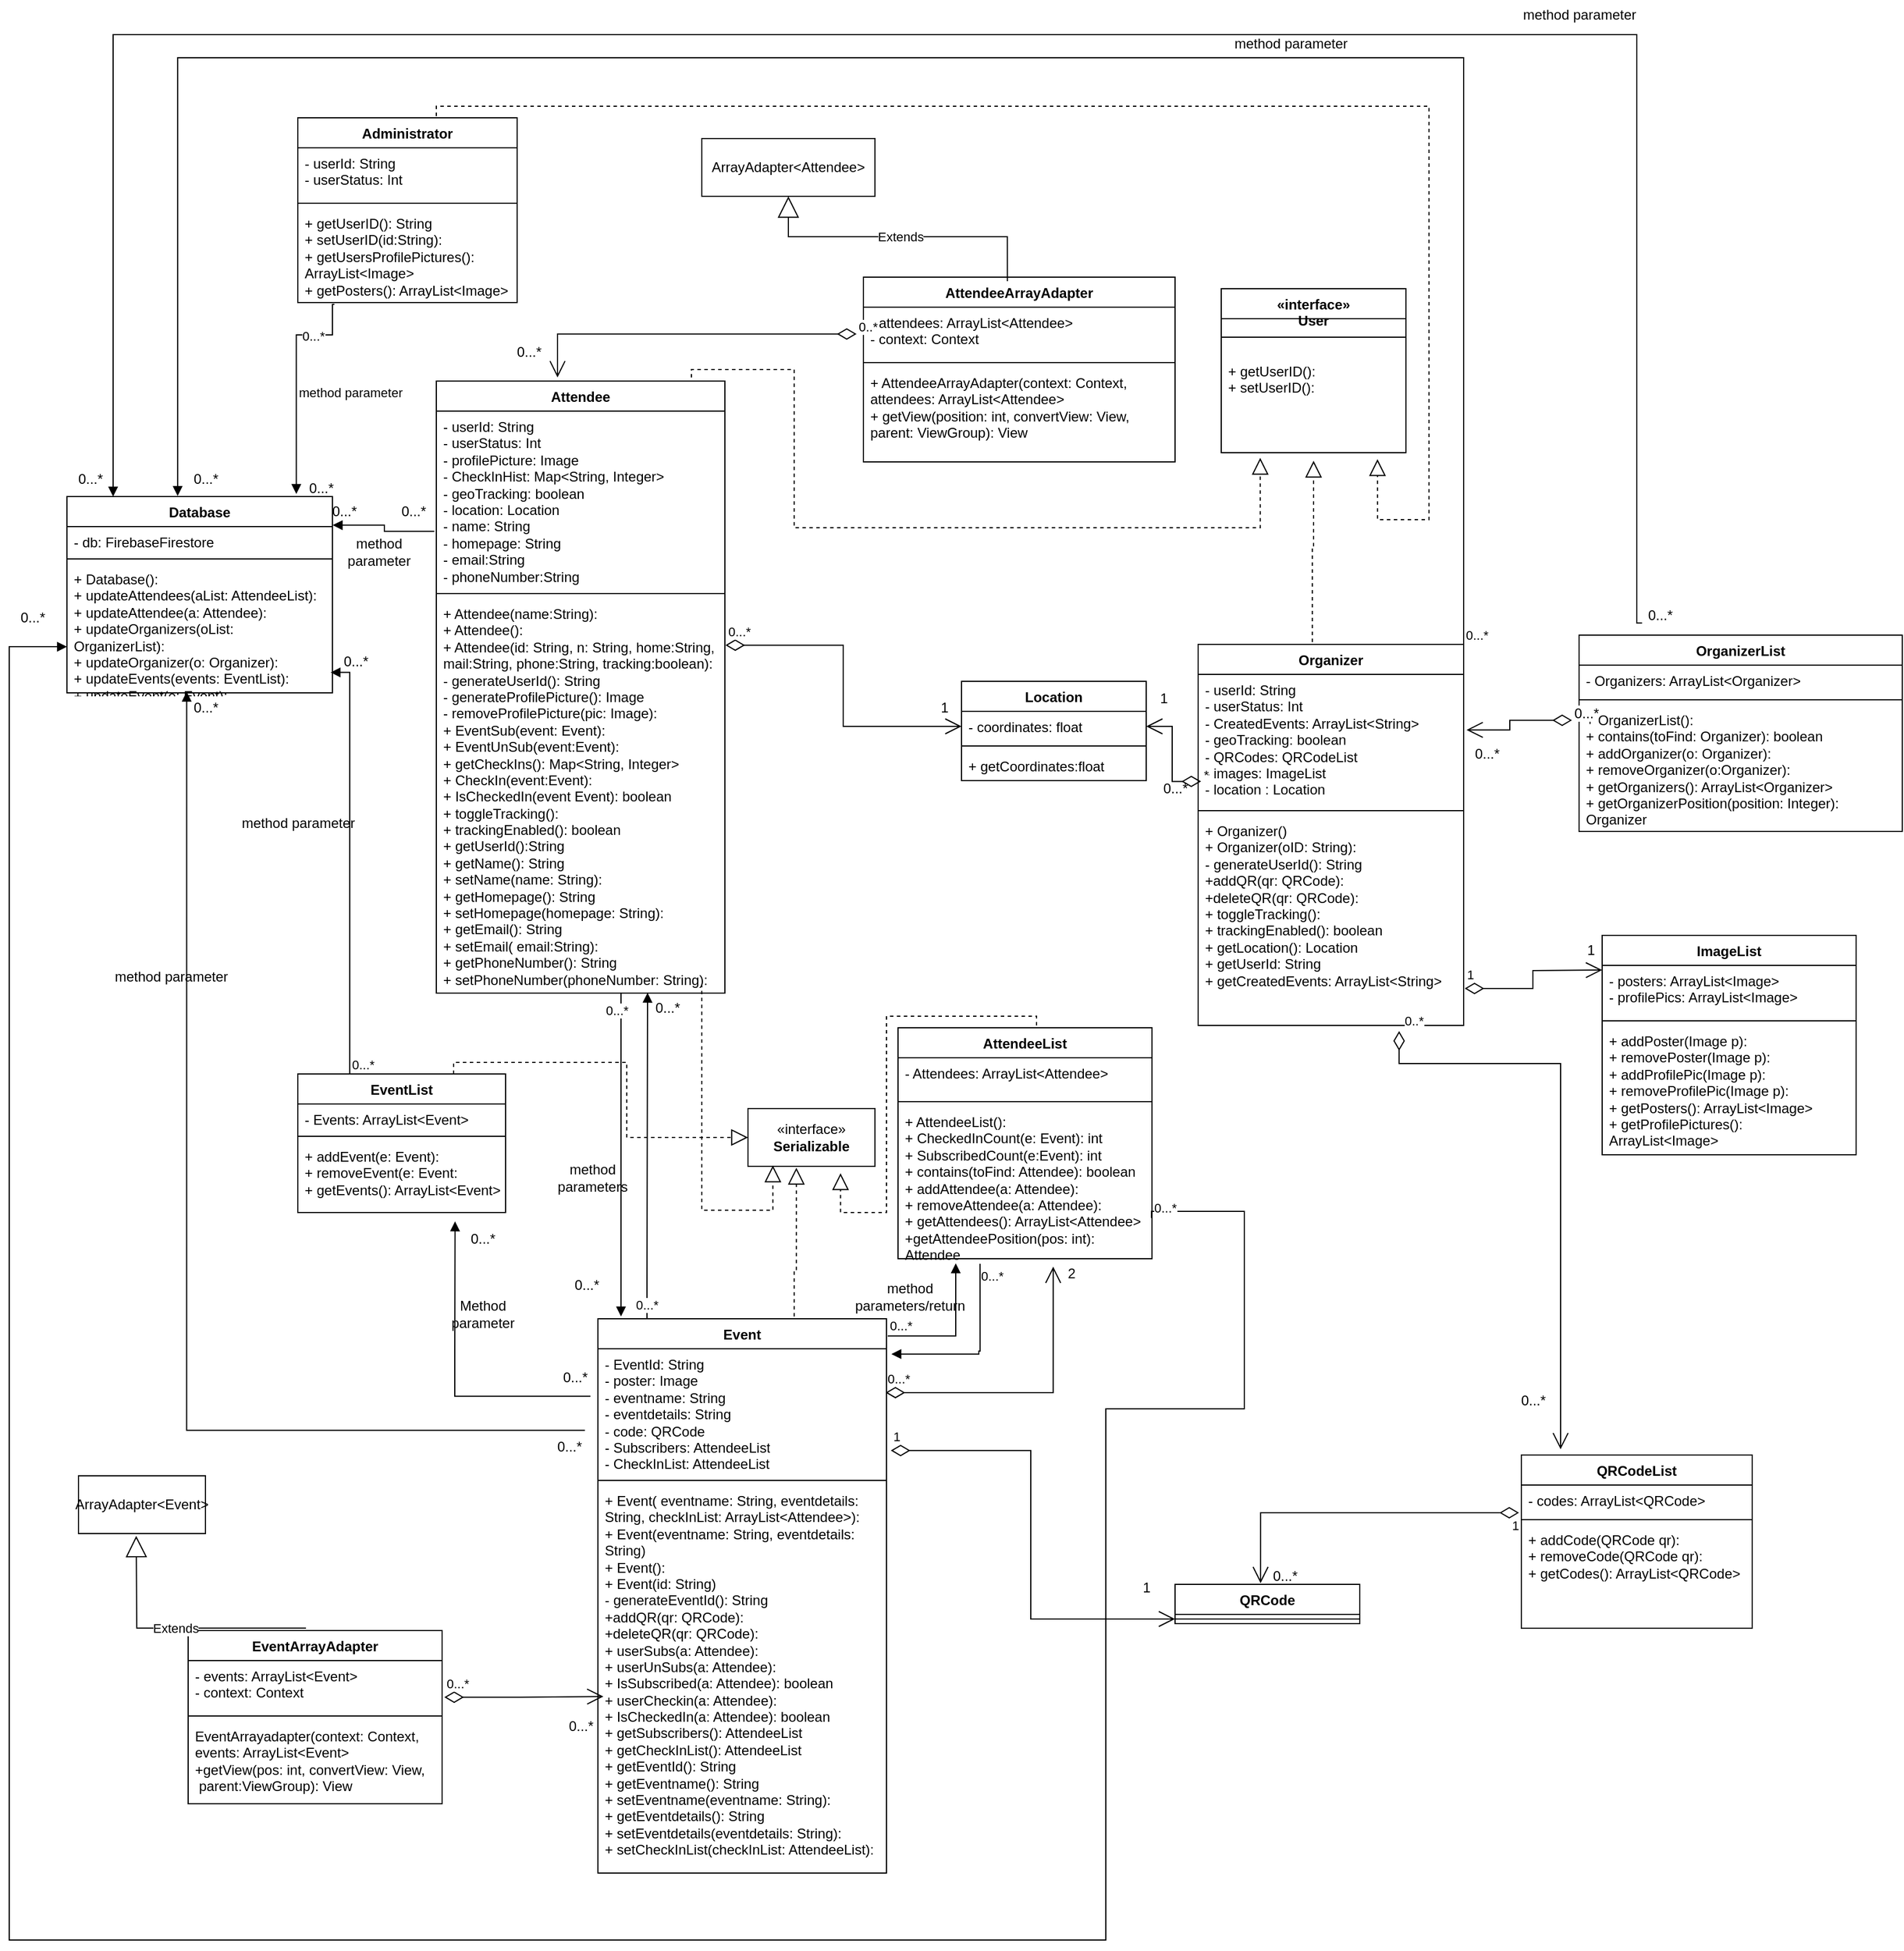 <mxfile version="23.1.1" type="device">
  <diagram id="C5RBs43oDa-KdzZeNtuy" name="Page-1">
    <mxGraphModel dx="1953" dy="2773" grid="1" gridSize="10" guides="1" tooltips="1" connect="1" arrows="1" fold="1" page="1" pageScale="1" pageWidth="1200" pageHeight="1600" math="0" shadow="0">
      <root>
        <mxCell id="WIyWlLk6GJQsqaUBKTNV-0" />
        <mxCell id="WIyWlLk6GJQsqaUBKTNV-1" parent="WIyWlLk6GJQsqaUBKTNV-0" />
        <mxCell id="nNQbBoSky8KMlHLUNY1Y-1" value="Organizer" style="swimlane;fontStyle=1;align=center;verticalAlign=top;childLayout=stackLayout;horizontal=1;startSize=26;horizontalStack=0;resizeParent=1;resizeParentMax=0;resizeLast=0;collapsible=1;marginBottom=0;whiteSpace=wrap;html=1;" parent="WIyWlLk6GJQsqaUBKTNV-1" vertex="1">
          <mxGeometry x="580" y="318" width="230" height="330" as="geometry" />
        </mxCell>
        <mxCell id="nNQbBoSky8KMlHLUNY1Y-2" value="&lt;div&gt;- userId: String&lt;/div&gt;&lt;div&gt;- userStatus: Int&lt;/div&gt;&lt;div&gt;- CreatedEvents: ArrayList&amp;lt;String&amp;gt;&lt;/div&gt;&lt;div&gt;- geoTracking: boolean&lt;/div&gt;&lt;div&gt;- QRCodes: QRCodeList&lt;/div&gt;&lt;div&gt;- images: ImageList&lt;/div&gt;&lt;div&gt;- location : Location&lt;br&gt;&lt;/div&gt;" style="text;strokeColor=none;fillColor=none;align=left;verticalAlign=top;spacingLeft=4;spacingRight=4;overflow=hidden;rotatable=0;points=[[0,0.5],[1,0.5]];portConstraint=eastwest;whiteSpace=wrap;html=1;" parent="nNQbBoSky8KMlHLUNY1Y-1" vertex="1">
          <mxGeometry y="26" width="230" height="114" as="geometry" />
        </mxCell>
        <mxCell id="nNQbBoSky8KMlHLUNY1Y-3" value="" style="line;strokeWidth=1;fillColor=none;align=left;verticalAlign=middle;spacingTop=-1;spacingLeft=3;spacingRight=3;rotatable=0;labelPosition=right;points=[];portConstraint=eastwest;strokeColor=inherit;" parent="nNQbBoSky8KMlHLUNY1Y-1" vertex="1">
          <mxGeometry y="140" width="230" height="8" as="geometry" />
        </mxCell>
        <mxCell id="nNQbBoSky8KMlHLUNY1Y-4" value="&lt;div&gt;+ Organizer()&lt;/div&gt;&lt;div&gt;+ Organizer(oID: String):&lt;br&gt;&lt;/div&gt;&lt;div&gt;- generateUserId(): String&lt;/div&gt;&lt;div&gt;+addQR(qr: QRCode):&lt;/div&gt;&lt;div&gt;+deleteQR(qr: QRCode):&lt;/div&gt;&lt;div&gt;+ toggleTracking():&lt;/div&gt;&lt;div&gt;+ trackingEnabled(): boolean&lt;/div&gt;&lt;div&gt;+ getLocation(): Location&lt;/div&gt;&lt;div&gt;+ getUserId: String&lt;/div&gt;&lt;div&gt;+ getCreatedEvents: ArrayList&amp;lt;String&amp;gt;&lt;br&gt;&lt;/div&gt;" style="text;strokeColor=none;fillColor=none;align=left;verticalAlign=top;spacingLeft=4;spacingRight=4;overflow=hidden;rotatable=0;points=[[0,0.5],[1,0.5]];portConstraint=eastwest;whiteSpace=wrap;html=1;" parent="nNQbBoSky8KMlHLUNY1Y-1" vertex="1">
          <mxGeometry y="148" width="230" height="182" as="geometry" />
        </mxCell>
        <mxCell id="nNQbBoSky8KMlHLUNY1Y-5" value="OrganizerList" style="swimlane;fontStyle=1;align=center;verticalAlign=top;childLayout=stackLayout;horizontal=1;startSize=26;horizontalStack=0;resizeParent=1;resizeParentMax=0;resizeLast=0;collapsible=1;marginBottom=0;whiteSpace=wrap;html=1;" parent="WIyWlLk6GJQsqaUBKTNV-1" vertex="1">
          <mxGeometry x="910" y="310" width="280" height="170" as="geometry" />
        </mxCell>
        <mxCell id="nNQbBoSky8KMlHLUNY1Y-6" value="- Organizers: ArrayList&amp;lt;Organizer&amp;gt;" style="text;strokeColor=none;fillColor=none;align=left;verticalAlign=top;spacingLeft=4;spacingRight=4;overflow=hidden;rotatable=0;points=[[0,0.5],[1,0.5]];portConstraint=eastwest;whiteSpace=wrap;html=1;" parent="nNQbBoSky8KMlHLUNY1Y-5" vertex="1">
          <mxGeometry y="26" width="280" height="26" as="geometry" />
        </mxCell>
        <mxCell id="nNQbBoSky8KMlHLUNY1Y-7" value="" style="line;strokeWidth=1;fillColor=none;align=left;verticalAlign=middle;spacingTop=-1;spacingLeft=3;spacingRight=3;rotatable=0;labelPosition=right;points=[];portConstraint=eastwest;strokeColor=inherit;" parent="nNQbBoSky8KMlHLUNY1Y-5" vertex="1">
          <mxGeometry y="52" width="280" height="8" as="geometry" />
        </mxCell>
        <mxCell id="nNQbBoSky8KMlHLUNY1Y-8" value="&lt;div&gt;+ OrganizerList():&lt;/div&gt;&lt;div&gt;+ contains(toFind: Organizer): boolean&lt;/div&gt;&lt;div&gt;+ addOrganizer(o: Organizer):&lt;/div&gt;&lt;div&gt;+ removeOrganizer(o:Organizer):&lt;/div&gt;&lt;div&gt;+ getOrganizers(): ArrayList&amp;lt;Organizer&amp;gt;&lt;/div&gt;&lt;div&gt;+ getOrganizerPosition(position: Integer): Organizer&lt;/div&gt;&lt;div&gt;&lt;br&gt;&lt;/div&gt;" style="text;strokeColor=none;fillColor=none;align=left;verticalAlign=top;spacingLeft=4;spacingRight=4;overflow=hidden;rotatable=0;points=[[0,0.5],[1,0.5]];portConstraint=eastwest;whiteSpace=wrap;html=1;" parent="nNQbBoSky8KMlHLUNY1Y-5" vertex="1">
          <mxGeometry y="60" width="280" height="110" as="geometry" />
        </mxCell>
        <mxCell id="nNQbBoSky8KMlHLUNY1Y-9" value="0...*" style="endArrow=open;html=1;endSize=12;startArrow=diamondThin;startSize=14;startFill=0;align=left;verticalAlign=bottom;rounded=0;fontSize=12;edgeStyle=orthogonalEdgeStyle;exitX=-0.022;exitY=0.125;exitDx=0;exitDy=0;exitPerimeter=0;entryX=1.011;entryY=0.422;entryDx=0;entryDy=0;entryPerimeter=0;" parent="WIyWlLk6GJQsqaUBKTNV-1" source="nNQbBoSky8KMlHLUNY1Y-8" target="nNQbBoSky8KMlHLUNY1Y-2" edge="1">
          <mxGeometry x="-1" y="3" relative="1" as="geometry">
            <mxPoint x="780" y="770" as="sourcePoint" />
            <mxPoint x="860" y="400" as="targetPoint" />
            <Array as="points">
              <mxPoint x="850" y="384" />
              <mxPoint x="850" y="392" />
            </Array>
          </mxGeometry>
        </mxCell>
        <mxCell id="nNQbBoSky8KMlHLUNY1Y-10" value="Location" style="swimlane;fontStyle=1;align=center;verticalAlign=top;childLayout=stackLayout;horizontal=1;startSize=26;horizontalStack=0;resizeParent=1;resizeParentMax=0;resizeLast=0;collapsible=1;marginBottom=0;whiteSpace=wrap;html=1;" parent="WIyWlLk6GJQsqaUBKTNV-1" vertex="1">
          <mxGeometry x="375" y="350" width="160" height="86" as="geometry" />
        </mxCell>
        <mxCell id="nNQbBoSky8KMlHLUNY1Y-11" value="- coordinates: float" style="text;strokeColor=none;fillColor=none;align=left;verticalAlign=top;spacingLeft=4;spacingRight=4;overflow=hidden;rotatable=0;points=[[0,0.5],[1,0.5]];portConstraint=eastwest;whiteSpace=wrap;html=1;" parent="nNQbBoSky8KMlHLUNY1Y-10" vertex="1">
          <mxGeometry y="26" width="160" height="26" as="geometry" />
        </mxCell>
        <mxCell id="nNQbBoSky8KMlHLUNY1Y-12" value="" style="line;strokeWidth=1;fillColor=none;align=left;verticalAlign=middle;spacingTop=-1;spacingLeft=3;spacingRight=3;rotatable=0;labelPosition=right;points=[];portConstraint=eastwest;strokeColor=inherit;" parent="nNQbBoSky8KMlHLUNY1Y-10" vertex="1">
          <mxGeometry y="52" width="160" height="8" as="geometry" />
        </mxCell>
        <mxCell id="nNQbBoSky8KMlHLUNY1Y-13" value="+ getCoordinates:float" style="text;strokeColor=none;fillColor=none;align=left;verticalAlign=top;spacingLeft=4;spacingRight=4;overflow=hidden;rotatable=0;points=[[0,0.5],[1,0.5]];portConstraint=eastwest;whiteSpace=wrap;html=1;" parent="nNQbBoSky8KMlHLUNY1Y-10" vertex="1">
          <mxGeometry y="60" width="160" height="26" as="geometry" />
        </mxCell>
        <mxCell id="nNQbBoSky8KMlHLUNY1Y-15" value="*" style="endArrow=open;html=1;endSize=12;startArrow=diamondThin;startSize=14;startFill=0;edgeStyle=orthogonalEdgeStyle;align=left;verticalAlign=bottom;rounded=0;exitX=0.011;exitY=0.813;exitDx=0;exitDy=0;exitPerimeter=0;entryX=1;entryY=0.5;entryDx=0;entryDy=0;" parent="WIyWlLk6GJQsqaUBKTNV-1" source="nNQbBoSky8KMlHLUNY1Y-2" target="nNQbBoSky8KMlHLUNY1Y-11" edge="1">
          <mxGeometry x="-1" y="3" relative="1" as="geometry">
            <mxPoint x="840" y="520" as="sourcePoint" />
            <mxPoint x="920" y="502" as="targetPoint" />
          </mxGeometry>
        </mxCell>
        <mxCell id="nNQbBoSky8KMlHLUNY1Y-16" value="1" style="text;html=1;align=center;verticalAlign=middle;resizable=0;points=[];autosize=1;strokeColor=none;fillColor=none;" parent="WIyWlLk6GJQsqaUBKTNV-1" vertex="1">
          <mxGeometry x="535" y="350" width="30" height="30" as="geometry" />
        </mxCell>
        <mxCell id="nNQbBoSky8KMlHLUNY1Y-17" value="0...*" style="text;html=1;align=center;verticalAlign=middle;resizable=0;points=[];autosize=1;strokeColor=none;fillColor=none;" parent="WIyWlLk6GJQsqaUBKTNV-1" vertex="1">
          <mxGeometry x="810" y="398" width="40" height="30" as="geometry" />
        </mxCell>
        <mxCell id="nNQbBoSky8KMlHLUNY1Y-18" value="ImageList" style="swimlane;fontStyle=1;align=center;verticalAlign=top;childLayout=stackLayout;horizontal=1;startSize=26;horizontalStack=0;resizeParent=1;resizeParentMax=0;resizeLast=0;collapsible=1;marginBottom=0;whiteSpace=wrap;html=1;" parent="WIyWlLk6GJQsqaUBKTNV-1" vertex="1">
          <mxGeometry x="930" y="570" width="220" height="190" as="geometry" />
        </mxCell>
        <mxCell id="nNQbBoSky8KMlHLUNY1Y-19" value="&lt;div&gt;- posters: ArrayList&amp;lt;Image&amp;gt;&lt;/div&gt;&lt;div&gt;- profilePics: ArrayList&amp;lt;Image&amp;gt;&lt;br&gt;&lt;/div&gt;" style="text;strokeColor=none;fillColor=none;align=left;verticalAlign=top;spacingLeft=4;spacingRight=4;overflow=hidden;rotatable=0;points=[[0,0.5],[1,0.5]];portConstraint=eastwest;whiteSpace=wrap;html=1;" parent="nNQbBoSky8KMlHLUNY1Y-18" vertex="1">
          <mxGeometry y="26" width="220" height="44" as="geometry" />
        </mxCell>
        <mxCell id="nNQbBoSky8KMlHLUNY1Y-20" value="" style="line;strokeWidth=1;fillColor=none;align=left;verticalAlign=middle;spacingTop=-1;spacingLeft=3;spacingRight=3;rotatable=0;labelPosition=right;points=[];portConstraint=eastwest;strokeColor=inherit;" parent="nNQbBoSky8KMlHLUNY1Y-18" vertex="1">
          <mxGeometry y="70" width="220" height="8" as="geometry" />
        </mxCell>
        <mxCell id="nNQbBoSky8KMlHLUNY1Y-21" value="&lt;div&gt;+ addPoster(Image p):&lt;/div&gt;&lt;div&gt;+ removePoster(Image p):&lt;/div&gt;&lt;div&gt;+ addProfilePic(Image p):&lt;/div&gt;&lt;div&gt;+ removeProfilePic(Image p):&lt;/div&gt;&lt;div&gt;+ getPosters(): ArrayList&amp;lt;Image&amp;gt;&lt;/div&gt;&lt;div&gt;+ getProfilePictures(): ArrayList&amp;lt;Image&amp;gt;&lt;br&gt;&lt;/div&gt;&lt;div&gt;&lt;br&gt;&lt;/div&gt;" style="text;strokeColor=none;fillColor=none;align=left;verticalAlign=top;spacingLeft=4;spacingRight=4;overflow=hidden;rotatable=0;points=[[0,0.5],[1,0.5]];portConstraint=eastwest;whiteSpace=wrap;html=1;" parent="nNQbBoSky8KMlHLUNY1Y-18" vertex="1">
          <mxGeometry y="78" width="220" height="112" as="geometry" />
        </mxCell>
        <mxCell id="nNQbBoSky8KMlHLUNY1Y-22" value="1" style="endArrow=open;html=1;endSize=12;startArrow=diamondThin;startSize=14;startFill=0;edgeStyle=orthogonalEdgeStyle;align=left;verticalAlign=bottom;rounded=0;exitX=1.004;exitY=0.824;exitDx=0;exitDy=0;exitPerimeter=0;" parent="WIyWlLk6GJQsqaUBKTNV-1" source="nNQbBoSky8KMlHLUNY1Y-4" edge="1">
          <mxGeometry x="-1" y="3" relative="1" as="geometry">
            <mxPoint x="820" y="600" as="sourcePoint" />
            <mxPoint x="930" y="600" as="targetPoint" />
          </mxGeometry>
        </mxCell>
        <mxCell id="nNQbBoSky8KMlHLUNY1Y-23" value="1" style="text;html=1;align=center;verticalAlign=middle;resizable=0;points=[];autosize=1;strokeColor=none;fillColor=none;" parent="WIyWlLk6GJQsqaUBKTNV-1" vertex="1">
          <mxGeometry x="905" y="568" width="30" height="30" as="geometry" />
        </mxCell>
        <mxCell id="nNQbBoSky8KMlHLUNY1Y-24" value="QRCodeList" style="swimlane;fontStyle=1;align=center;verticalAlign=top;childLayout=stackLayout;horizontal=1;startSize=26;horizontalStack=0;resizeParent=1;resizeParentMax=0;resizeLast=0;collapsible=1;marginBottom=0;whiteSpace=wrap;html=1;" parent="WIyWlLk6GJQsqaUBKTNV-1" vertex="1">
          <mxGeometry x="860" y="1020" width="200" height="150" as="geometry" />
        </mxCell>
        <mxCell id="nNQbBoSky8KMlHLUNY1Y-25" value="- codes: ArrayList&amp;lt;QRCode&amp;gt; " style="text;strokeColor=none;fillColor=none;align=left;verticalAlign=top;spacingLeft=4;spacingRight=4;overflow=hidden;rotatable=0;points=[[0,0.5],[1,0.5]];portConstraint=eastwest;whiteSpace=wrap;html=1;" parent="nNQbBoSky8KMlHLUNY1Y-24" vertex="1">
          <mxGeometry y="26" width="200" height="26" as="geometry" />
        </mxCell>
        <mxCell id="nNQbBoSky8KMlHLUNY1Y-26" value="" style="line;strokeWidth=1;fillColor=none;align=left;verticalAlign=middle;spacingTop=-1;spacingLeft=3;spacingRight=3;rotatable=0;labelPosition=right;points=[];portConstraint=eastwest;strokeColor=inherit;" parent="nNQbBoSky8KMlHLUNY1Y-24" vertex="1">
          <mxGeometry y="52" width="200" height="8" as="geometry" />
        </mxCell>
        <mxCell id="nNQbBoSky8KMlHLUNY1Y-27" value="&lt;div&gt;+ addCode(QRCode qr):&lt;/div&gt;&lt;div&gt;+ removeCode(QRCode qr):&lt;br&gt;&lt;/div&gt;&lt;div&gt;+ getCodes(): ArrayList&amp;lt;QRCode&amp;gt;&lt;br&gt;&lt;/div&gt;" style="text;strokeColor=none;fillColor=none;align=left;verticalAlign=top;spacingLeft=4;spacingRight=4;overflow=hidden;rotatable=0;points=[[0,0.5],[1,0.5]];portConstraint=eastwest;whiteSpace=wrap;html=1;" parent="nNQbBoSky8KMlHLUNY1Y-24" vertex="1">
          <mxGeometry y="60" width="200" height="90" as="geometry" />
        </mxCell>
        <mxCell id="nNQbBoSky8KMlHLUNY1Y-28" value="QRCode" style="swimlane;fontStyle=1;align=center;verticalAlign=top;childLayout=stackLayout;horizontal=1;startSize=26;horizontalStack=0;resizeParent=1;resizeParentMax=0;resizeLast=0;collapsible=1;marginBottom=0;whiteSpace=wrap;html=1;" parent="WIyWlLk6GJQsqaUBKTNV-1" vertex="1">
          <mxGeometry x="560" y="1132" width="160" height="34" as="geometry" />
        </mxCell>
        <mxCell id="nNQbBoSky8KMlHLUNY1Y-30" value="" style="line;strokeWidth=1;fillColor=none;align=left;verticalAlign=middle;spacingTop=-1;spacingLeft=3;spacingRight=3;rotatable=0;labelPosition=right;points=[];portConstraint=eastwest;strokeColor=inherit;" parent="nNQbBoSky8KMlHLUNY1Y-28" vertex="1">
          <mxGeometry y="26" width="160" height="8" as="geometry" />
        </mxCell>
        <mxCell id="nNQbBoSky8KMlHLUNY1Y-32" value="1" style="endArrow=open;html=1;endSize=12;startArrow=diamondThin;startSize=14;startFill=0;edgeStyle=orthogonalEdgeStyle;align=left;verticalAlign=bottom;rounded=0;entryX=0.463;entryY=-0.029;entryDx=0;entryDy=0;entryPerimeter=0;" parent="WIyWlLk6GJQsqaUBKTNV-1" target="nNQbBoSky8KMlHLUNY1Y-28" edge="1">
          <mxGeometry x="-0.944" y="20" relative="1" as="geometry">
            <mxPoint x="858" y="1070" as="sourcePoint" />
            <mxPoint x="910" y="780" as="targetPoint" />
            <Array as="points">
              <mxPoint x="858" y="1070" />
              <mxPoint x="634" y="1070" />
            </Array>
            <mxPoint as="offset" />
          </mxGeometry>
        </mxCell>
        <mxCell id="nNQbBoSky8KMlHLUNY1Y-33" value="0...*" style="text;html=1;align=center;verticalAlign=middle;resizable=0;points=[];autosize=1;strokeColor=none;fillColor=none;" parent="WIyWlLk6GJQsqaUBKTNV-1" vertex="1">
          <mxGeometry x="635" y="1110" width="40" height="30" as="geometry" />
        </mxCell>
        <mxCell id="nNQbBoSky8KMlHLUNY1Y-34" value="0...*" style="text;html=1;align=center;verticalAlign=middle;resizable=0;points=[];autosize=1;strokeColor=none;fillColor=none;" parent="WIyWlLk6GJQsqaUBKTNV-1" vertex="1">
          <mxGeometry x="850" y="958" width="40" height="30" as="geometry" />
        </mxCell>
        <mxCell id="nNQbBoSky8KMlHLUNY1Y-35" value="0..*" style="endArrow=open;html=1;endSize=12;startArrow=diamondThin;startSize=14;startFill=0;edgeStyle=orthogonalEdgeStyle;align=left;verticalAlign=bottom;rounded=0;entryX=0.17;entryY=-0.033;entryDx=0;entryDy=0;entryPerimeter=0;exitX=0.757;exitY=1.027;exitDx=0;exitDy=0;exitPerimeter=0;" parent="WIyWlLk6GJQsqaUBKTNV-1" source="nNQbBoSky8KMlHLUNY1Y-4" target="nNQbBoSky8KMlHLUNY1Y-24" edge="1">
          <mxGeometry x="-1" y="3" relative="1" as="geometry">
            <mxPoint x="780" y="730" as="sourcePoint" />
            <mxPoint x="950" y="740" as="targetPoint" />
            <Array as="points">
              <mxPoint x="754" y="681" />
              <mxPoint x="894" y="681" />
            </Array>
          </mxGeometry>
        </mxCell>
        <mxCell id="nNQbBoSky8KMlHLUNY1Y-42" value="&lt;div&gt;«interface»&lt;/div&gt;&lt;div&gt;User&lt;br&gt;&lt;/div&gt;" style="swimlane;fontStyle=1;align=center;verticalAlign=top;childLayout=stackLayout;horizontal=1;startSize=26;horizontalStack=0;resizeParent=1;resizeParentMax=0;resizeLast=0;collapsible=1;marginBottom=0;whiteSpace=wrap;html=1;" parent="WIyWlLk6GJQsqaUBKTNV-1" vertex="1">
          <mxGeometry x="600" y="10" width="160" height="142" as="geometry" />
        </mxCell>
        <mxCell id="nNQbBoSky8KMlHLUNY1Y-44" value="" style="line;strokeWidth=1;fillColor=none;align=left;verticalAlign=middle;spacingTop=-1;spacingLeft=3;spacingRight=3;rotatable=0;labelPosition=right;points=[];portConstraint=eastwest;strokeColor=inherit;" parent="nNQbBoSky8KMlHLUNY1Y-42" vertex="1">
          <mxGeometry y="26" width="160" height="32" as="geometry" />
        </mxCell>
        <mxCell id="nNQbBoSky8KMlHLUNY1Y-45" value="&lt;div&gt;+ getUserID():&lt;/div&gt;&lt;div&gt;+ setUserID():&lt;br&gt;&lt;/div&gt;" style="text;strokeColor=none;fillColor=none;align=left;verticalAlign=top;spacingLeft=4;spacingRight=4;overflow=hidden;rotatable=0;points=[[0,0.5],[1,0.5]];portConstraint=eastwest;whiteSpace=wrap;html=1;" parent="nNQbBoSky8KMlHLUNY1Y-42" vertex="1">
          <mxGeometry y="58" width="160" height="84" as="geometry" />
        </mxCell>
        <mxCell id="nNQbBoSky8KMlHLUNY1Y-47" value="" style="endArrow=block;dashed=1;endFill=0;endSize=12;html=1;rounded=0;entryX=0.494;entryY=1.083;entryDx=0;entryDy=0;entryPerimeter=0;exitX=0.43;exitY=-0.006;exitDx=0;exitDy=0;exitPerimeter=0;edgeStyle=orthogonalEdgeStyle;" parent="WIyWlLk6GJQsqaUBKTNV-1" source="nNQbBoSky8KMlHLUNY1Y-1" target="nNQbBoSky8KMlHLUNY1Y-45" edge="1">
          <mxGeometry width="160" relative="1" as="geometry">
            <mxPoint x="590" y="200" as="sourcePoint" />
            <mxPoint x="750" y="200" as="targetPoint" />
            <Array as="points">
              <mxPoint x="679" y="235" />
              <mxPoint x="680" y="235" />
            </Array>
          </mxGeometry>
        </mxCell>
        <mxCell id="nNQbBoSky8KMlHLUNY1Y-49" value="0...*" style="text;html=1;align=center;verticalAlign=middle;resizable=0;points=[];autosize=1;strokeColor=none;fillColor=none;" parent="WIyWlLk6GJQsqaUBKTNV-1" vertex="1">
          <mxGeometry x="540" y="428" width="40" height="30" as="geometry" />
        </mxCell>
        <mxCell id="nNQbBoSky8KMlHLUNY1Y-50" value="Attendee" style="swimlane;fontStyle=1;align=center;verticalAlign=top;childLayout=stackLayout;horizontal=1;startSize=26;horizontalStack=0;resizeParent=1;resizeParentMax=0;resizeLast=0;collapsible=1;marginBottom=0;whiteSpace=wrap;html=1;" parent="WIyWlLk6GJQsqaUBKTNV-1" vertex="1">
          <mxGeometry x="-80" y="90" width="250" height="530" as="geometry" />
        </mxCell>
        <mxCell id="nNQbBoSky8KMlHLUNY1Y-51" value="&lt;div&gt;- userId: String&lt;/div&gt;&lt;div&gt;- userStatus: Int&lt;/div&gt;&lt;div&gt;- profilePicture: Image&lt;/div&gt;&lt;div&gt;- CheckInHist: Map&amp;lt;String, Integer&amp;gt;&lt;br&gt;&lt;/div&gt;&lt;div&gt;- geoTracking: boolean&lt;/div&gt;&lt;div&gt;- location: Location&lt;/div&gt;&lt;div&gt;- name: String&lt;/div&gt;&lt;div&gt;- homepage: String&lt;/div&gt;&lt;div&gt;- email:String&lt;br&gt;&lt;/div&gt;&lt;div&gt;- phoneNumber:String&lt;br&gt;&lt;/div&gt;" style="text;strokeColor=none;fillColor=none;align=left;verticalAlign=top;spacingLeft=4;spacingRight=4;overflow=hidden;rotatable=0;points=[[0,0.5],[1,0.5]];portConstraint=eastwest;whiteSpace=wrap;html=1;" parent="nNQbBoSky8KMlHLUNY1Y-50" vertex="1">
          <mxGeometry y="26" width="250" height="154" as="geometry" />
        </mxCell>
        <mxCell id="nNQbBoSky8KMlHLUNY1Y-52" value="" style="line;strokeWidth=1;fillColor=none;align=left;verticalAlign=middle;spacingTop=-1;spacingLeft=3;spacingRight=3;rotatable=0;labelPosition=right;points=[];portConstraint=eastwest;strokeColor=inherit;" parent="nNQbBoSky8KMlHLUNY1Y-50" vertex="1">
          <mxGeometry y="180" width="250" height="8" as="geometry" />
        </mxCell>
        <mxCell id="nNQbBoSky8KMlHLUNY1Y-53" value="+ Attendee(name:String):&lt;div&gt;+ Attendee():&lt;/div&gt;&lt;div&gt;+ Attendee(id: String, n: String, home:String, mail:String, phone:String, tracking:boolean):&lt;/div&gt;&lt;div&gt;- generateUserId(): String&lt;/div&gt;&lt;div&gt;- generateProfilePicture(): Image&lt;/div&gt;&lt;div&gt;- removeProfilePicture(pic: Image):&lt;/div&gt;&lt;div&gt;+ EventSub(event: Event):&lt;/div&gt;&lt;div&gt;+ EventUnSub(event:Event):&lt;/div&gt;&lt;div&gt;+ getCheckIns(): Map&amp;lt;String, Integer&amp;gt;&lt;/div&gt;&lt;div&gt;+ CheckIn(event:Event):&lt;/div&gt;&lt;div&gt;+ IsCheckedIn(event Event): boolean&lt;/div&gt;&lt;div&gt;+ toggleTracking():&lt;/div&gt;&lt;div&gt;+ trackingEnabled(): boolean&lt;/div&gt;&lt;div&gt;+ getUserId():String&lt;/div&gt;&lt;div&gt;+ getName(): String&lt;br&gt;&lt;/div&gt;&lt;div&gt;+ setName(name: String): &lt;br&gt;&lt;/div&gt;&lt;div&gt;+ getHomepage(): String&lt;/div&gt;&lt;div&gt;+ setHomepage(homepage: String): &lt;br&gt;&lt;/div&gt;&lt;div&gt;+ getEmail(): String&lt;/div&gt;&lt;div&gt;+ setEmail( email:String):&lt;/div&gt;&lt;div&gt;+ getPhoneNumber(): String&lt;/div&gt;&lt;div&gt;+ setPhoneNumber(phoneNumber: String):&lt;br&gt;&lt;/div&gt;" style="text;strokeColor=none;fillColor=none;align=left;verticalAlign=top;spacingLeft=4;spacingRight=4;overflow=hidden;rotatable=0;points=[[0,0.5],[1,0.5]];portConstraint=eastwest;whiteSpace=wrap;html=1;" parent="nNQbBoSky8KMlHLUNY1Y-50" vertex="1">
          <mxGeometry y="188" width="250" height="342" as="geometry" />
        </mxCell>
        <mxCell id="nNQbBoSky8KMlHLUNY1Y-54" value="0...*" style="endArrow=open;html=1;endSize=12;startArrow=diamondThin;startSize=14;startFill=0;edgeStyle=orthogonalEdgeStyle;align=left;verticalAlign=bottom;rounded=0;entryX=0;entryY=0.5;entryDx=0;entryDy=0;exitX=1.002;exitY=0.119;exitDx=0;exitDy=0;exitPerimeter=0;" parent="WIyWlLk6GJQsqaUBKTNV-1" source="nNQbBoSky8KMlHLUNY1Y-53" target="nNQbBoSky8KMlHLUNY1Y-11" edge="1">
          <mxGeometry x="-1" y="3" relative="1" as="geometry">
            <mxPoint x="180" y="450" as="sourcePoint" />
            <mxPoint x="340" y="450" as="targetPoint" />
          </mxGeometry>
        </mxCell>
        <mxCell id="nNQbBoSky8KMlHLUNY1Y-55" value="1" style="text;html=1;align=center;verticalAlign=middle;resizable=0;points=[];autosize=1;strokeColor=none;fillColor=none;" parent="WIyWlLk6GJQsqaUBKTNV-1" vertex="1">
          <mxGeometry x="345" y="358" width="30" height="30" as="geometry" />
        </mxCell>
        <mxCell id="nNQbBoSky8KMlHLUNY1Y-56" value="" style="endArrow=block;dashed=1;endFill=0;endSize=12;html=1;rounded=0;entryX=0.211;entryY=1.054;entryDx=0;entryDy=0;entryPerimeter=0;edgeStyle=orthogonalEdgeStyle;exitX=0.884;exitY=-0.006;exitDx=0;exitDy=0;exitPerimeter=0;" parent="WIyWlLk6GJQsqaUBKTNV-1" source="nNQbBoSky8KMlHLUNY1Y-50" target="nNQbBoSky8KMlHLUNY1Y-45" edge="1">
          <mxGeometry width="160" relative="1" as="geometry">
            <mxPoint x="140" y="80" as="sourcePoint" />
            <mxPoint x="540" y="240" as="targetPoint" />
            <Array as="points">
              <mxPoint x="141" y="80" />
              <mxPoint x="230" y="80" />
              <mxPoint x="230" y="217" />
              <mxPoint x="634" y="217" />
            </Array>
          </mxGeometry>
        </mxCell>
        <mxCell id="nNQbBoSky8KMlHLUNY1Y-57" value="Event" style="swimlane;fontStyle=1;align=center;verticalAlign=top;childLayout=stackLayout;horizontal=1;startSize=26;horizontalStack=0;resizeParent=1;resizeParentMax=0;resizeLast=0;collapsible=1;marginBottom=0;whiteSpace=wrap;html=1;" parent="WIyWlLk6GJQsqaUBKTNV-1" vertex="1">
          <mxGeometry x="60" y="902" width="250" height="480" as="geometry" />
        </mxCell>
        <mxCell id="nNQbBoSky8KMlHLUNY1Y-58" value="&lt;div&gt;- EventId: String&lt;/div&gt;&lt;div&gt;- poster: Image&lt;/div&gt;&lt;div&gt;- eventname: String&lt;/div&gt;&lt;div&gt;- eventdetails: String&lt;/div&gt;&lt;div&gt;- code: QRCode&lt;br&gt;&lt;/div&gt;&lt;div&gt;- Subscribers: AttendeeList&lt;/div&gt;&lt;div&gt;- CheckInList: AttendeeList&lt;/div&gt;&lt;div&gt;&lt;br&gt;&lt;/div&gt;" style="text;strokeColor=none;fillColor=none;align=left;verticalAlign=top;spacingLeft=4;spacingRight=4;overflow=hidden;rotatable=0;points=[[0,0.5],[1,0.5]];portConstraint=eastwest;whiteSpace=wrap;html=1;" parent="nNQbBoSky8KMlHLUNY1Y-57" vertex="1">
          <mxGeometry y="26" width="250" height="110" as="geometry" />
        </mxCell>
        <mxCell id="nNQbBoSky8KMlHLUNY1Y-59" value="" style="line;strokeWidth=1;fillColor=none;align=left;verticalAlign=middle;spacingTop=-1;spacingLeft=3;spacingRight=3;rotatable=0;labelPosition=right;points=[];portConstraint=eastwest;strokeColor=inherit;" parent="nNQbBoSky8KMlHLUNY1Y-57" vertex="1">
          <mxGeometry y="136" width="250" height="8" as="geometry" />
        </mxCell>
        <mxCell id="nNQbBoSky8KMlHLUNY1Y-60" value="&lt;div&gt;+ Event( eventname: String, eventdetails: String, checkInList: ArrayList&amp;lt;Attendee&amp;gt;):&lt;/div&gt;&lt;div&gt;+ Event(eventname: String, eventdetails: String)&lt;/div&gt;&lt;div&gt;+ Event():&lt;/div&gt;&lt;div&gt;+ Event(id: String)&lt;br&gt;&lt;/div&gt;&lt;div&gt;- generateEventId(): String&lt;br&gt;&lt;/div&gt;&lt;div&gt;&lt;div&gt;+addQR(qr: QRCode):&lt;/div&gt;&lt;div&gt;+deleteQR(qr: QRCode):&lt;/div&gt;&lt;div&gt;+ userSubs(a: Attendee):&lt;/div&gt;&lt;div&gt;+ userUnSubs(a: Attendee):&lt;/div&gt;&lt;div&gt;+ IsSubscribed(a: Attendee): boolean&lt;/div&gt;&lt;div&gt;+ userCheckin(a: Attendee):&lt;/div&gt;&lt;div&gt;+ IsCheckedIn(a: Attendee): boolean&lt;/div&gt;&lt;div&gt;+ getSubscribers(): AttendeeList&lt;/div&gt;&lt;div&gt;+ getCheckInList(): AttendeeList&lt;/div&gt;&lt;div&gt;+ getEventId(): String&lt;/div&gt;&lt;div&gt;+ getEventname(): String&lt;/div&gt;&lt;div&gt;+ setEventname(eventname: String):&lt;/div&gt;&lt;div&gt;+ getEventdetails(): String&lt;/div&gt;&lt;div&gt;+ setEventdetails(eventdetails: String):&lt;/div&gt;&lt;div&gt;+ setCheckInList(checkInList: AttendeeList):&lt;br&gt;&lt;/div&gt;&lt;/div&gt;" style="text;strokeColor=none;fillColor=none;align=left;verticalAlign=top;spacingLeft=4;spacingRight=4;overflow=hidden;rotatable=0;points=[[0,0.5],[1,0.5]];portConstraint=eastwest;whiteSpace=wrap;html=1;" parent="nNQbBoSky8KMlHLUNY1Y-57" vertex="1">
          <mxGeometry y="144" width="250" height="336" as="geometry" />
        </mxCell>
        <mxCell id="nNQbBoSky8KMlHLUNY1Y-61" value="" style="endArrow=block;endFill=1;html=1;edgeStyle=orthogonalEdgeStyle;align=left;verticalAlign=top;rounded=0;exitX=0.17;exitY=-0.001;exitDx=0;exitDy=0;exitPerimeter=0;entryX=0.735;entryY=0.999;entryDx=0;entryDy=0;entryPerimeter=0;" parent="WIyWlLk6GJQsqaUBKTNV-1" source="nNQbBoSky8KMlHLUNY1Y-57" edge="1" target="nNQbBoSky8KMlHLUNY1Y-53">
          <mxGeometry x="-1" relative="1" as="geometry">
            <mxPoint x="130" y="840" as="sourcePoint" />
            <mxPoint x="100" y="620" as="targetPoint" />
            <Array as="points">
              <mxPoint x="103" y="870" />
              <mxPoint x="103" y="870" />
              <mxPoint x="103" y="620" />
            </Array>
          </mxGeometry>
        </mxCell>
        <mxCell id="nNQbBoSky8KMlHLUNY1Y-62" value="0...*" style="edgeLabel;resizable=0;html=1;align=left;verticalAlign=bottom;" parent="nNQbBoSky8KMlHLUNY1Y-61" connectable="0" vertex="1">
          <mxGeometry x="-1" relative="1" as="geometry">
            <mxPoint x="-12" y="-3" as="offset" />
          </mxGeometry>
        </mxCell>
        <mxCell id="nNQbBoSky8KMlHLUNY1Y-63" value="&lt;div&gt;method&lt;/div&gt;&lt;div&gt;parameters&lt;br&gt;&lt;/div&gt;" style="text;html=1;align=center;verticalAlign=middle;resizable=0;points=[];autosize=1;strokeColor=none;fillColor=none;" parent="WIyWlLk6GJQsqaUBKTNV-1" vertex="1">
          <mxGeometry x="15" y="760" width="80" height="40" as="geometry" />
        </mxCell>
        <mxCell id="nNQbBoSky8KMlHLUNY1Y-64" value="AttendeeArrayAdapter" style="swimlane;fontStyle=1;align=center;verticalAlign=top;childLayout=stackLayout;horizontal=1;startSize=26;horizontalStack=0;resizeParent=1;resizeParentMax=0;resizeLast=0;collapsible=1;marginBottom=0;whiteSpace=wrap;html=1;" parent="WIyWlLk6GJQsqaUBKTNV-1" vertex="1">
          <mxGeometry x="290" width="270" height="160" as="geometry" />
        </mxCell>
        <mxCell id="nNQbBoSky8KMlHLUNY1Y-65" value="&lt;div&gt;- attendees: ArrayList&amp;lt;Attendee&amp;gt;&lt;/div&gt;&lt;div&gt;- context: Context&lt;br&gt;&lt;/div&gt;" style="text;strokeColor=none;fillColor=none;align=left;verticalAlign=top;spacingLeft=4;spacingRight=4;overflow=hidden;rotatable=0;points=[[0,0.5],[1,0.5]];portConstraint=eastwest;whiteSpace=wrap;html=1;" parent="nNQbBoSky8KMlHLUNY1Y-64" vertex="1">
          <mxGeometry y="26" width="270" height="44" as="geometry" />
        </mxCell>
        <mxCell id="nNQbBoSky8KMlHLUNY1Y-66" value="" style="line;strokeWidth=1;fillColor=none;align=left;verticalAlign=middle;spacingTop=-1;spacingLeft=3;spacingRight=3;rotatable=0;labelPosition=right;points=[];portConstraint=eastwest;strokeColor=inherit;" parent="nNQbBoSky8KMlHLUNY1Y-64" vertex="1">
          <mxGeometry y="70" width="270" height="8" as="geometry" />
        </mxCell>
        <mxCell id="nNQbBoSky8KMlHLUNY1Y-67" value="&lt;div&gt;+ AttendeeArrayAdapter(context: Context, attendees: ArrayList&amp;lt;Attendee&amp;gt;&lt;/div&gt;+ getView(position: int, convertView: View, parent: ViewGroup): View" style="text;strokeColor=none;fillColor=none;align=left;verticalAlign=top;spacingLeft=4;spacingRight=4;overflow=hidden;rotatable=0;points=[[0,0.5],[1,0.5]];portConstraint=eastwest;whiteSpace=wrap;html=1;" parent="nNQbBoSky8KMlHLUNY1Y-64" vertex="1">
          <mxGeometry y="78" width="270" height="82" as="geometry" />
        </mxCell>
        <mxCell id="nNQbBoSky8KMlHLUNY1Y-68" value="0..*" style="endArrow=open;html=1;endSize=12;startArrow=diamondThin;startSize=14;startFill=0;edgeStyle=orthogonalEdgeStyle;align=left;verticalAlign=bottom;rounded=0;exitX=-0.022;exitY=0.528;exitDx=0;exitDy=0;exitPerimeter=0;entryX=0.42;entryY=-0.006;entryDx=0;entryDy=0;entryPerimeter=0;" parent="WIyWlLk6GJQsqaUBKTNV-1" source="nNQbBoSky8KMlHLUNY1Y-65" target="nNQbBoSky8KMlHLUNY1Y-50" edge="1">
          <mxGeometry x="-1" y="3" relative="1" as="geometry">
            <mxPoint x="170" y="140" as="sourcePoint" />
            <mxPoint x="330" y="140" as="targetPoint" />
            <Array as="points">
              <mxPoint x="25" y="49" />
            </Array>
          </mxGeometry>
        </mxCell>
        <mxCell id="nNQbBoSky8KMlHLUNY1Y-69" value="0...*" style="text;html=1;align=center;verticalAlign=middle;resizable=0;points=[];autosize=1;strokeColor=none;fillColor=none;" parent="WIyWlLk6GJQsqaUBKTNV-1" vertex="1">
          <mxGeometry x="-20" y="50" width="40" height="30" as="geometry" />
        </mxCell>
        <mxCell id="nNQbBoSky8KMlHLUNY1Y-70" value="«interface»&lt;br&gt;&lt;b&gt;Serializable&lt;/b&gt;" style="html=1;whiteSpace=wrap;" parent="WIyWlLk6GJQsqaUBKTNV-1" vertex="1">
          <mxGeometry x="190" y="720" width="110" height="50" as="geometry" />
        </mxCell>
        <mxCell id="nNQbBoSky8KMlHLUNY1Y-71" value="" style="endArrow=block;dashed=1;endFill=0;endSize=12;html=1;rounded=0;edgeStyle=orthogonalEdgeStyle;entryX=0.381;entryY=1.024;entryDx=0;entryDy=0;entryPerimeter=0;" parent="WIyWlLk6GJQsqaUBKTNV-1" target="nNQbBoSky8KMlHLUNY1Y-70" edge="1">
          <mxGeometry width="160" relative="1" as="geometry">
            <mxPoint x="230" y="900" as="sourcePoint" />
            <mxPoint x="260" y="790" as="targetPoint" />
            <Array as="points">
              <mxPoint x="230" y="860" />
              <mxPoint x="232" y="860" />
            </Array>
          </mxGeometry>
        </mxCell>
        <mxCell id="nNQbBoSky8KMlHLUNY1Y-72" value="" style="endArrow=block;dashed=1;endFill=0;endSize=12;html=1;rounded=0;entryX=0.196;entryY=0.985;entryDx=0;entryDy=0;edgeStyle=orthogonalEdgeStyle;entryPerimeter=0;" parent="WIyWlLk6GJQsqaUBKTNV-1" target="nNQbBoSky8KMlHLUNY1Y-70" edge="1">
          <mxGeometry width="160" relative="1" as="geometry">
            <mxPoint x="150" y="612" as="sourcePoint" />
            <mxPoint x="217.47" y="778" as="targetPoint" />
            <Array as="points">
              <mxPoint x="150" y="808" />
              <mxPoint x="212" y="808" />
            </Array>
          </mxGeometry>
        </mxCell>
        <mxCell id="nNQbBoSky8KMlHLUNY1Y-73" value="AttendeeList" style="swimlane;fontStyle=1;align=center;verticalAlign=top;childLayout=stackLayout;horizontal=1;startSize=26;horizontalStack=0;resizeParent=1;resizeParentMax=0;resizeLast=0;collapsible=1;marginBottom=0;whiteSpace=wrap;html=1;" parent="WIyWlLk6GJQsqaUBKTNV-1" vertex="1">
          <mxGeometry x="320" y="650" width="220" height="200" as="geometry" />
        </mxCell>
        <mxCell id="nNQbBoSky8KMlHLUNY1Y-74" value="- Attendees: ArrayList&amp;lt;Attendee&amp;gt;" style="text;strokeColor=none;fillColor=none;align=left;verticalAlign=top;spacingLeft=4;spacingRight=4;overflow=hidden;rotatable=0;points=[[0,0.5],[1,0.5]];portConstraint=eastwest;whiteSpace=wrap;html=1;" parent="nNQbBoSky8KMlHLUNY1Y-73" vertex="1">
          <mxGeometry y="26" width="220" height="34" as="geometry" />
        </mxCell>
        <mxCell id="nNQbBoSky8KMlHLUNY1Y-75" value="" style="line;strokeWidth=1;fillColor=none;align=left;verticalAlign=middle;spacingTop=-1;spacingLeft=3;spacingRight=3;rotatable=0;labelPosition=right;points=[];portConstraint=eastwest;strokeColor=inherit;" parent="nNQbBoSky8KMlHLUNY1Y-73" vertex="1">
          <mxGeometry y="60" width="220" height="8" as="geometry" />
        </mxCell>
        <mxCell id="nNQbBoSky8KMlHLUNY1Y-76" value="&lt;div&gt;+ AttendeeList():&lt;/div&gt;&lt;div&gt;+ CheckedInCount(e: Event): int&lt;/div&gt;&lt;div&gt;+ SubscribedCount(e:Event): int&lt;/div&gt;&lt;div&gt;+ contains(toFind: Attendee): boolean&lt;/div&gt;&lt;div&gt;+ addAttendee(a: Attendee):&lt;/div&gt;&lt;div&gt;+ removeAttendee(a: Attendee):&lt;/div&gt;&lt;div&gt;+ getAttendees(): ArrayList&amp;lt;Attendee&amp;gt;&lt;/div&gt;&lt;div&gt;+getAttendeePosition(pos: int): Attendee&lt;br&gt;&lt;/div&gt;" style="text;strokeColor=none;fillColor=none;align=left;verticalAlign=top;spacingLeft=4;spacingRight=4;overflow=hidden;rotatable=0;points=[[0,0.5],[1,0.5]];portConstraint=eastwest;whiteSpace=wrap;html=1;" parent="nNQbBoSky8KMlHLUNY1Y-73" vertex="1">
          <mxGeometry y="68" width="220" height="132" as="geometry" />
        </mxCell>
        <mxCell id="nNQbBoSky8KMlHLUNY1Y-77" value="1" style="endArrow=open;html=1;endSize=12;startArrow=diamondThin;startSize=14;startFill=0;edgeStyle=orthogonalEdgeStyle;align=left;verticalAlign=bottom;rounded=0;exitX=1.015;exitY=0.801;exitDx=0;exitDy=0;exitPerimeter=0;" parent="WIyWlLk6GJQsqaUBKTNV-1" source="nNQbBoSky8KMlHLUNY1Y-58" target="nNQbBoSky8KMlHLUNY1Y-30" edge="1">
          <mxGeometry x="-1" y="3" relative="1" as="geometry">
            <mxPoint x="560" y="970" as="sourcePoint" />
            <mxPoint x="720" y="970" as="targetPoint" />
          </mxGeometry>
        </mxCell>
        <mxCell id="nNQbBoSky8KMlHLUNY1Y-78" value="" style="endArrow=block;endFill=1;html=1;edgeStyle=orthogonalEdgeStyle;align=left;verticalAlign=top;rounded=0;" parent="WIyWlLk6GJQsqaUBKTNV-1" edge="1">
          <mxGeometry x="-1" relative="1" as="geometry">
            <mxPoint x="85" y="620" as="sourcePoint" />
            <mxPoint x="80" y="900" as="targetPoint" />
            <Array as="points">
              <mxPoint x="80" y="750" />
              <mxPoint x="80" y="750" />
            </Array>
          </mxGeometry>
        </mxCell>
        <mxCell id="nNQbBoSky8KMlHLUNY1Y-79" value="0...*" style="edgeLabel;resizable=0;html=1;align=left;verticalAlign=bottom;" parent="nNQbBoSky8KMlHLUNY1Y-78" connectable="0" vertex="1">
          <mxGeometry x="-1" relative="1" as="geometry">
            <mxPoint x="-20" y="23" as="offset" />
          </mxGeometry>
        </mxCell>
        <mxCell id="nNQbBoSky8KMlHLUNY1Y-80" value="" style="endArrow=block;dashed=1;endFill=0;endSize=12;html=1;rounded=0;entryX=0.729;entryY=1.12;entryDx=0;entryDy=0;entryPerimeter=0;edgeStyle=orthogonalEdgeStyle;exitX=0.5;exitY=0;exitDx=0;exitDy=0;" parent="WIyWlLk6GJQsqaUBKTNV-1" source="nNQbBoSky8KMlHLUNY1Y-73" target="nNQbBoSky8KMlHLUNY1Y-70" edge="1">
          <mxGeometry width="160" relative="1" as="geometry">
            <mxPoint x="330" y="801" as="sourcePoint" />
            <mxPoint x="470" y="800" as="targetPoint" />
            <Array as="points">
              <mxPoint x="440" y="640" />
              <mxPoint x="310" y="640" />
              <mxPoint x="310" y="810" />
              <mxPoint x="270" y="810" />
            </Array>
          </mxGeometry>
        </mxCell>
        <mxCell id="nNQbBoSky8KMlHLUNY1Y-81" value="" style="endArrow=block;endFill=1;html=1;edgeStyle=orthogonalEdgeStyle;align=left;verticalAlign=top;rounded=0;exitX=1.004;exitY=0.031;exitDx=0;exitDy=0;exitPerimeter=0;" parent="WIyWlLk6GJQsqaUBKTNV-1" source="nNQbBoSky8KMlHLUNY1Y-57" edge="1">
          <mxGeometry x="-1" relative="1" as="geometry">
            <mxPoint x="350" y="950" as="sourcePoint" />
            <mxPoint x="370" y="854" as="targetPoint" />
            <Array as="points">
              <mxPoint x="370" y="917" />
              <mxPoint x="370" y="854" />
            </Array>
          </mxGeometry>
        </mxCell>
        <mxCell id="nNQbBoSky8KMlHLUNY1Y-82" value="0...*" style="edgeLabel;resizable=0;html=1;align=left;verticalAlign=bottom;" parent="nNQbBoSky8KMlHLUNY1Y-81" connectable="0" vertex="1">
          <mxGeometry x="-1" relative="1" as="geometry" />
        </mxCell>
        <mxCell id="nNQbBoSky8KMlHLUNY1Y-83" value="" style="endArrow=block;endFill=1;html=1;edgeStyle=orthogonalEdgeStyle;align=left;verticalAlign=top;rounded=0;exitX=0.323;exitY=1.033;exitDx=0;exitDy=0;exitPerimeter=0;entryX=1.017;entryY=0.042;entryDx=0;entryDy=0;entryPerimeter=0;" parent="WIyWlLk6GJQsqaUBKTNV-1" source="nNQbBoSky8KMlHLUNY1Y-76" target="nNQbBoSky8KMlHLUNY1Y-58" edge="1">
          <mxGeometry x="-1" relative="1" as="geometry">
            <mxPoint x="380" y="958" as="sourcePoint" />
            <mxPoint x="540" y="958" as="targetPoint" />
            <Array as="points">
              <mxPoint x="391" y="930" />
              <mxPoint x="390" y="930" />
              <mxPoint x="390" y="933" />
            </Array>
          </mxGeometry>
        </mxCell>
        <mxCell id="nNQbBoSky8KMlHLUNY1Y-84" value="0...*" style="edgeLabel;resizable=0;html=1;align=left;verticalAlign=bottom;" parent="nNQbBoSky8KMlHLUNY1Y-83" connectable="0" vertex="1">
          <mxGeometry x="-1" relative="1" as="geometry">
            <mxPoint x="-1" y="19" as="offset" />
          </mxGeometry>
        </mxCell>
        <mxCell id="nNQbBoSky8KMlHLUNY1Y-85" value="&lt;div&gt;method&lt;/div&gt;&lt;div&gt;parameters/return&lt;br&gt;&lt;/div&gt;" style="text;html=1;align=center;verticalAlign=middle;resizable=0;points=[];autosize=1;strokeColor=none;fillColor=none;" parent="WIyWlLk6GJQsqaUBKTNV-1" vertex="1">
          <mxGeometry x="270" y="863" width="120" height="40" as="geometry" />
        </mxCell>
        <mxCell id="nNQbBoSky8KMlHLUNY1Y-88" value="0...*" style="endArrow=open;html=1;endSize=12;startArrow=diamondThin;startSize=14;startFill=0;edgeStyle=orthogonalEdgeStyle;align=left;verticalAlign=bottom;rounded=0;exitX=0.997;exitY=0.345;exitDx=0;exitDy=0;exitPerimeter=0;entryX=0.611;entryY=1.052;entryDx=0;entryDy=0;entryPerimeter=0;" parent="WIyWlLk6GJQsqaUBKTNV-1" source="nNQbBoSky8KMlHLUNY1Y-58" target="nNQbBoSky8KMlHLUNY1Y-76" edge="1">
          <mxGeometry x="-1" y="3" relative="1" as="geometry">
            <mxPoint x="330" y="970" as="sourcePoint" />
            <mxPoint x="490" y="970" as="targetPoint" />
            <Array as="points">
              <mxPoint x="454" y="966" />
            </Array>
          </mxGeometry>
        </mxCell>
        <mxCell id="nNQbBoSky8KMlHLUNY1Y-89" value="2" style="text;html=1;align=center;verticalAlign=middle;resizable=0;points=[];autosize=1;strokeColor=none;fillColor=none;" parent="WIyWlLk6GJQsqaUBKTNV-1" vertex="1">
          <mxGeometry x="455" y="848" width="30" height="30" as="geometry" />
        </mxCell>
        <mxCell id="nNQbBoSky8KMlHLUNY1Y-90" value="1" style="text;html=1;align=center;verticalAlign=middle;resizable=0;points=[];autosize=1;strokeColor=none;fillColor=none;" parent="WIyWlLk6GJQsqaUBKTNV-1" vertex="1">
          <mxGeometry x="520" y="1120" width="30" height="30" as="geometry" />
        </mxCell>
        <mxCell id="nNQbBoSky8KMlHLUNY1Y-95" value="EventArrayAdapter" style="swimlane;fontStyle=1;align=center;verticalAlign=top;childLayout=stackLayout;horizontal=1;startSize=26;horizontalStack=0;resizeParent=1;resizeParentMax=0;resizeLast=0;collapsible=1;marginBottom=0;whiteSpace=wrap;html=1;" parent="WIyWlLk6GJQsqaUBKTNV-1" vertex="1">
          <mxGeometry x="-295" y="1172" width="220" height="150" as="geometry" />
        </mxCell>
        <mxCell id="nNQbBoSky8KMlHLUNY1Y-96" value="&lt;div&gt;- events: ArrayList&amp;lt;Event&amp;gt;&lt;/div&gt;&lt;div&gt;- context: Context&lt;br&gt;&lt;/div&gt;" style="text;strokeColor=none;fillColor=none;align=left;verticalAlign=top;spacingLeft=4;spacingRight=4;overflow=hidden;rotatable=0;points=[[0,0.5],[1,0.5]];portConstraint=eastwest;whiteSpace=wrap;html=1;" parent="nNQbBoSky8KMlHLUNY1Y-95" vertex="1">
          <mxGeometry y="26" width="220" height="44" as="geometry" />
        </mxCell>
        <mxCell id="nNQbBoSky8KMlHLUNY1Y-97" value="" style="line;strokeWidth=1;fillColor=none;align=left;verticalAlign=middle;spacingTop=-1;spacingLeft=3;spacingRight=3;rotatable=0;labelPosition=right;points=[];portConstraint=eastwest;strokeColor=inherit;" parent="nNQbBoSky8KMlHLUNY1Y-95" vertex="1">
          <mxGeometry y="70" width="220" height="8" as="geometry" />
        </mxCell>
        <mxCell id="nNQbBoSky8KMlHLUNY1Y-98" value="&lt;div&gt;EventArrayadapter(context: Context, events: ArrayList&amp;lt;Event&amp;gt;&lt;/div&gt;&lt;div&gt;+getView(pos: int, convertView: View,&lt;br&gt;&lt;/div&gt;&amp;nbsp;parent:ViewGroup): View" style="text;strokeColor=none;fillColor=none;align=left;verticalAlign=top;spacingLeft=4;spacingRight=4;overflow=hidden;rotatable=0;points=[[0,0.5],[1,0.5]];portConstraint=eastwest;whiteSpace=wrap;html=1;" parent="nNQbBoSky8KMlHLUNY1Y-95" vertex="1">
          <mxGeometry y="78" width="220" height="72" as="geometry" />
        </mxCell>
        <mxCell id="nNQbBoSky8KMlHLUNY1Y-99" value="0...*" style="endArrow=open;html=1;endSize=12;startArrow=diamondThin;startSize=14;startFill=0;edgeStyle=orthogonalEdgeStyle;align=left;verticalAlign=bottom;rounded=0;exitX=1.009;exitY=0.721;exitDx=0;exitDy=0;exitPerimeter=0;entryX=0.019;entryY=0.545;entryDx=0;entryDy=0;entryPerimeter=0;" parent="WIyWlLk6GJQsqaUBKTNV-1" source="nNQbBoSky8KMlHLUNY1Y-96" target="nNQbBoSky8KMlHLUNY1Y-60" edge="1">
          <mxGeometry x="-1" y="3" relative="1" as="geometry">
            <mxPoint x="10" y="890" as="sourcePoint" />
            <mxPoint x="60" y="978" as="targetPoint" />
          </mxGeometry>
        </mxCell>
        <mxCell id="nNQbBoSky8KMlHLUNY1Y-100" value="0...*" style="text;html=1;align=center;verticalAlign=middle;resizable=0;points=[];autosize=1;strokeColor=none;fillColor=none;" parent="WIyWlLk6GJQsqaUBKTNV-1" vertex="1">
          <mxGeometry x="25" y="1240" width="40" height="30" as="geometry" />
        </mxCell>
        <mxCell id="nNQbBoSky8KMlHLUNY1Y-102" value="Extends" style="endArrow=block;endSize=16;endFill=0;html=1;rounded=0;exitX=0.464;exitY=-0.014;exitDx=0;exitDy=0;exitPerimeter=0;edgeStyle=orthogonalEdgeStyle;" parent="WIyWlLk6GJQsqaUBKTNV-1" source="nNQbBoSky8KMlHLUNY1Y-95" edge="1">
          <mxGeometry width="160" relative="1" as="geometry">
            <mxPoint x="-195" y="1102" as="sourcePoint" />
            <mxPoint x="-340" y="1090" as="targetPoint" />
          </mxGeometry>
        </mxCell>
        <mxCell id="nNQbBoSky8KMlHLUNY1Y-103" value="ArrayAdapter&amp;lt;Event&amp;gt;" style="html=1;whiteSpace=wrap;" parent="WIyWlLk6GJQsqaUBKTNV-1" vertex="1">
          <mxGeometry x="-390" y="1038" width="110" height="50" as="geometry" />
        </mxCell>
        <mxCell id="nNQbBoSky8KMlHLUNY1Y-104" value="ArrayAdapter&amp;lt;Attendee&amp;gt;" style="html=1;whiteSpace=wrap;" parent="WIyWlLk6GJQsqaUBKTNV-1" vertex="1">
          <mxGeometry x="150" y="-120" width="150" height="50" as="geometry" />
        </mxCell>
        <mxCell id="nNQbBoSky8KMlHLUNY1Y-105" value="Extends" style="endArrow=block;endSize=16;endFill=0;html=1;rounded=0;entryX=0.5;entryY=1;entryDx=0;entryDy=0;exitX=0.462;exitY=0.022;exitDx=0;exitDy=0;exitPerimeter=0;edgeStyle=orthogonalEdgeStyle;" parent="WIyWlLk6GJQsqaUBKTNV-1" source="nNQbBoSky8KMlHLUNY1Y-64" target="nNQbBoSky8KMlHLUNY1Y-104" edge="1">
          <mxGeometry width="160" relative="1" as="geometry">
            <mxPoint x="320" y="10" as="sourcePoint" />
            <mxPoint x="480" y="10" as="targetPoint" />
          </mxGeometry>
        </mxCell>
        <mxCell id="nNQbBoSky8KMlHLUNY1Y-106" value="EventList" style="swimlane;fontStyle=1;align=center;verticalAlign=top;childLayout=stackLayout;horizontal=1;startSize=26;horizontalStack=0;resizeParent=1;resizeParentMax=0;resizeLast=0;collapsible=1;marginBottom=0;whiteSpace=wrap;html=1;" parent="WIyWlLk6GJQsqaUBKTNV-1" vertex="1">
          <mxGeometry x="-200" y="690" width="180" height="120" as="geometry" />
        </mxCell>
        <mxCell id="nNQbBoSky8KMlHLUNY1Y-107" value="&lt;div&gt;- Events: ArrayList&amp;lt;Event&amp;gt;&lt;/div&gt;&lt;div&gt;&lt;br&gt;&lt;/div&gt;" style="text;strokeColor=none;fillColor=none;align=left;verticalAlign=top;spacingLeft=4;spacingRight=4;overflow=hidden;rotatable=0;points=[[0,0.5],[1,0.5]];portConstraint=eastwest;whiteSpace=wrap;html=1;" parent="nNQbBoSky8KMlHLUNY1Y-106" vertex="1">
          <mxGeometry y="26" width="180" height="24" as="geometry" />
        </mxCell>
        <mxCell id="nNQbBoSky8KMlHLUNY1Y-108" value="" style="line;strokeWidth=1;fillColor=none;align=left;verticalAlign=middle;spacingTop=-1;spacingLeft=3;spacingRight=3;rotatable=0;labelPosition=right;points=[];portConstraint=eastwest;strokeColor=inherit;" parent="nNQbBoSky8KMlHLUNY1Y-106" vertex="1">
          <mxGeometry y="50" width="180" height="8" as="geometry" />
        </mxCell>
        <mxCell id="nNQbBoSky8KMlHLUNY1Y-109" value="&lt;div&gt;+ addEvent(e: Event):&lt;/div&gt;&lt;div&gt;+ removeEvent(e: Event:&lt;/div&gt;&lt;div&gt;+ getEvents(): ArrayList&amp;lt;Event&amp;gt;&lt;br&gt;&lt;/div&gt;" style="text;strokeColor=none;fillColor=none;align=left;verticalAlign=top;spacingLeft=4;spacingRight=4;overflow=hidden;rotatable=0;points=[[0,0.5],[1,0.5]];portConstraint=eastwest;whiteSpace=wrap;html=1;" parent="nNQbBoSky8KMlHLUNY1Y-106" vertex="1">
          <mxGeometry y="58" width="180" height="62" as="geometry" />
        </mxCell>
        <mxCell id="nNQbBoSky8KMlHLUNY1Y-110" value="" style="endArrow=block;dashed=1;endFill=0;endSize=12;html=1;rounded=0;entryX=0;entryY=0.5;entryDx=0;entryDy=0;exitX=0.75;exitY=0;exitDx=0;exitDy=0;edgeStyle=orthogonalEdgeStyle;" parent="WIyWlLk6GJQsqaUBKTNV-1" source="nNQbBoSky8KMlHLUNY1Y-106" target="nNQbBoSky8KMlHLUNY1Y-70" edge="1">
          <mxGeometry width="160" relative="1" as="geometry">
            <mxPoint x="20" y="720" as="sourcePoint" />
            <mxPoint x="190" y="800" as="targetPoint" />
          </mxGeometry>
        </mxCell>
        <mxCell id="nNQbBoSky8KMlHLUNY1Y-114" value="" style="endArrow=block;endFill=1;html=1;edgeStyle=orthogonalEdgeStyle;align=left;verticalAlign=top;rounded=0;entryX=0.757;entryY=1.124;entryDx=0;entryDy=0;entryPerimeter=0;exitX=-0.026;exitY=0.374;exitDx=0;exitDy=0;exitPerimeter=0;" parent="WIyWlLk6GJQsqaUBKTNV-1" source="nNQbBoSky8KMlHLUNY1Y-58" target="nNQbBoSky8KMlHLUNY1Y-109" edge="1">
          <mxGeometry x="-1" relative="1" as="geometry">
            <mxPoint x="-70" y="880" as="sourcePoint" />
            <mxPoint x="30" y="870" as="targetPoint" />
            <Array as="points">
              <mxPoint x="-64" y="969" />
              <mxPoint x="-64" y="930" />
              <mxPoint x="-64" y="930" />
            </Array>
          </mxGeometry>
        </mxCell>
        <mxCell id="nNQbBoSky8KMlHLUNY1Y-116" value="Database" style="swimlane;fontStyle=1;align=center;verticalAlign=top;childLayout=stackLayout;horizontal=1;startSize=26;horizontalStack=0;resizeParent=1;resizeParentMax=0;resizeLast=0;collapsible=1;marginBottom=0;whiteSpace=wrap;html=1;" parent="WIyWlLk6GJQsqaUBKTNV-1" vertex="1">
          <mxGeometry x="-400" y="190" width="230" height="170" as="geometry" />
        </mxCell>
        <mxCell id="nNQbBoSky8KMlHLUNY1Y-117" value="&lt;div&gt;- db: FirebaseFirestore&lt;/div&gt;&lt;div&gt;&lt;br&gt;&lt;/div&gt;" style="text;strokeColor=none;fillColor=none;align=left;verticalAlign=top;spacingLeft=4;spacingRight=4;overflow=hidden;rotatable=0;points=[[0,0.5],[1,0.5]];portConstraint=eastwest;whiteSpace=wrap;html=1;" parent="nNQbBoSky8KMlHLUNY1Y-116" vertex="1">
          <mxGeometry y="26" width="230" height="24" as="geometry" />
        </mxCell>
        <mxCell id="nNQbBoSky8KMlHLUNY1Y-118" value="" style="line;strokeWidth=1;fillColor=none;align=left;verticalAlign=middle;spacingTop=-1;spacingLeft=3;spacingRight=3;rotatable=0;labelPosition=right;points=[];portConstraint=eastwest;strokeColor=inherit;" parent="nNQbBoSky8KMlHLUNY1Y-116" vertex="1">
          <mxGeometry y="50" width="230" height="8" as="geometry" />
        </mxCell>
        <mxCell id="nNQbBoSky8KMlHLUNY1Y-119" value="&lt;div&gt;+ Database():&lt;/div&gt;&lt;div&gt;+ updateAttendees(aList: AttendeeList):&lt;/div&gt;&lt;div&gt;+ updateAttendee(a: Attendee):&lt;/div&gt;&lt;div&gt;+ updateOrganizers(oList: OrganizerList):&lt;br&gt;&lt;/div&gt;&lt;div&gt;+ updateOrganizer(o: Organizer):&lt;/div&gt;&lt;div&gt;+ updateEvents(events: EventList):&lt;br&gt;&lt;/div&gt;&lt;div&gt;+ updateEvent(e: Event):&lt;br&gt;&lt;/div&gt;" style="text;strokeColor=none;fillColor=none;align=left;verticalAlign=top;spacingLeft=4;spacingRight=4;overflow=hidden;rotatable=0;points=[[0,0.5],[1,0.5]];portConstraint=eastwest;whiteSpace=wrap;html=1;" parent="nNQbBoSky8KMlHLUNY1Y-116" vertex="1">
          <mxGeometry y="58" width="230" height="112" as="geometry" />
        </mxCell>
        <mxCell id="nNQbBoSky8KMlHLUNY1Y-120" value="" style="endArrow=block;endFill=1;html=1;edgeStyle=orthogonalEdgeStyle;align=left;verticalAlign=top;rounded=0;exitX=-0.007;exitY=0.676;exitDx=0;exitDy=0;exitPerimeter=0;entryX=1.001;entryY=-0.052;entryDx=0;entryDy=0;entryPerimeter=0;" parent="WIyWlLk6GJQsqaUBKTNV-1" source="nNQbBoSky8KMlHLUNY1Y-51" target="nNQbBoSky8KMlHLUNY1Y-117" edge="1">
          <mxGeometry x="-1" relative="1" as="geometry">
            <mxPoint x="-150" y="290" as="sourcePoint" />
            <mxPoint x="10" y="290" as="targetPoint" />
          </mxGeometry>
        </mxCell>
        <mxCell id="nNQbBoSky8KMlHLUNY1Y-122" value="0...*" style="text;html=1;align=center;verticalAlign=middle;resizable=0;points=[];autosize=1;strokeColor=none;fillColor=none;" parent="WIyWlLk6GJQsqaUBKTNV-1" vertex="1">
          <mxGeometry x="-120" y="188" width="40" height="30" as="geometry" />
        </mxCell>
        <mxCell id="nNQbBoSky8KMlHLUNY1Y-123" value="&lt;div&gt;method&lt;/div&gt;&lt;div&gt;parameter&lt;br&gt;&lt;/div&gt;" style="text;html=1;align=center;verticalAlign=middle;resizable=0;points=[];autosize=1;strokeColor=none;fillColor=none;" parent="WIyWlLk6GJQsqaUBKTNV-1" vertex="1">
          <mxGeometry x="-170" y="218" width="80" height="40" as="geometry" />
        </mxCell>
        <mxCell id="nNQbBoSky8KMlHLUNY1Y-124" value="&lt;div&gt;Method &lt;br&gt;&lt;/div&gt;&lt;div&gt;parameter&lt;br&gt;&lt;/div&gt;" style="text;html=1;align=center;verticalAlign=middle;resizable=0;points=[];autosize=1;strokeColor=none;fillColor=none;" parent="WIyWlLk6GJQsqaUBKTNV-1" vertex="1">
          <mxGeometry x="-80" y="878" width="80" height="40" as="geometry" />
        </mxCell>
        <mxCell id="nNQbBoSky8KMlHLUNY1Y-126" value="" style="endArrow=block;endFill=1;html=1;edgeStyle=orthogonalEdgeStyle;align=left;verticalAlign=top;rounded=0;entryX=0.993;entryY=0.842;entryDx=0;entryDy=0;entryPerimeter=0;exitX=0.25;exitY=0;exitDx=0;exitDy=0;" parent="WIyWlLk6GJQsqaUBKTNV-1" source="nNQbBoSky8KMlHLUNY1Y-106" target="nNQbBoSky8KMlHLUNY1Y-119" edge="1">
          <mxGeometry x="-1" relative="1" as="geometry">
            <mxPoint x="-170" y="530" as="sourcePoint" />
            <mxPoint x="-10" y="530" as="targetPoint" />
          </mxGeometry>
        </mxCell>
        <mxCell id="nNQbBoSky8KMlHLUNY1Y-127" value="0...*" style="edgeLabel;resizable=0;html=1;align=left;verticalAlign=bottom;" parent="nNQbBoSky8KMlHLUNY1Y-126" connectable="0" vertex="1">
          <mxGeometry x="-1" relative="1" as="geometry" />
        </mxCell>
        <mxCell id="nNQbBoSky8KMlHLUNY1Y-128" value="method parameter" style="text;html=1;align=center;verticalAlign=middle;resizable=0;points=[];autosize=1;strokeColor=none;fillColor=none;" parent="WIyWlLk6GJQsqaUBKTNV-1" vertex="1">
          <mxGeometry x="-260" y="458" width="120" height="30" as="geometry" />
        </mxCell>
        <mxCell id="nNQbBoSky8KMlHLUNY1Y-129" value="" style="endArrow=block;endFill=1;html=1;edgeStyle=orthogonalEdgeStyle;align=left;verticalAlign=top;rounded=0;exitX=-0.045;exitY=0.642;exitDx=0;exitDy=0;exitPerimeter=0;entryX=0.451;entryY=0.991;entryDx=0;entryDy=0;entryPerimeter=0;" parent="WIyWlLk6GJQsqaUBKTNV-1" source="nNQbBoSky8KMlHLUNY1Y-58" target="nNQbBoSky8KMlHLUNY1Y-119" edge="1">
          <mxGeometry x="-1" relative="1" as="geometry">
            <mxPoint x="-140" y="810" as="sourcePoint" />
            <mxPoint x="-300" y="390" as="targetPoint" />
          </mxGeometry>
        </mxCell>
        <mxCell id="nNQbBoSky8KMlHLUNY1Y-131" value="&lt;div&gt;method parameter&lt;/div&gt;&lt;div&gt;&lt;br&gt;&lt;/div&gt;" style="text;html=1;align=center;verticalAlign=middle;resizable=0;points=[];autosize=1;strokeColor=none;fillColor=none;" parent="WIyWlLk6GJQsqaUBKTNV-1" vertex="1">
          <mxGeometry x="-370" y="593" width="120" height="40" as="geometry" />
        </mxCell>
        <mxCell id="nNQbBoSky8KMlHLUNY1Y-132" value="" style="endArrow=block;endFill=1;html=1;edgeStyle=orthogonalEdgeStyle;align=left;verticalAlign=top;rounded=0;entryX=0.417;entryY=-0.003;entryDx=0;entryDy=0;exitX=1;exitY=0;exitDx=0;exitDy=0;entryPerimeter=0;" parent="WIyWlLk6GJQsqaUBKTNV-1" source="nNQbBoSky8KMlHLUNY1Y-1" target="nNQbBoSky8KMlHLUNY1Y-116" edge="1">
          <mxGeometry x="-1" relative="1" as="geometry">
            <mxPoint x="210" y="280" as="sourcePoint" />
            <mxPoint x="370" y="280" as="targetPoint" />
            <Array as="points">
              <mxPoint x="810" y="-190" />
              <mxPoint x="-304" y="-190" />
            </Array>
          </mxGeometry>
        </mxCell>
        <mxCell id="nNQbBoSky8KMlHLUNY1Y-133" value="0...*" style="edgeLabel;resizable=0;html=1;align=left;verticalAlign=bottom;" parent="nNQbBoSky8KMlHLUNY1Y-132" connectable="0" vertex="1">
          <mxGeometry x="-1" relative="1" as="geometry" />
        </mxCell>
        <mxCell id="nNQbBoSky8KMlHLUNY1Y-134" value="method parameter" style="text;html=1;align=center;verticalAlign=middle;resizable=0;points=[];autosize=1;strokeColor=none;fillColor=none;" parent="WIyWlLk6GJQsqaUBKTNV-1" vertex="1">
          <mxGeometry x="600" y="-217" width="120" height="30" as="geometry" />
        </mxCell>
        <mxCell id="nNQbBoSky8KMlHLUNY1Y-135" value="" style="endArrow=block;endFill=1;html=1;edgeStyle=orthogonalEdgeStyle;align=left;verticalAlign=top;rounded=0;exitX=0.195;exitY=-0.062;exitDx=0;exitDy=0;exitPerimeter=0;" parent="WIyWlLk6GJQsqaUBKTNV-1" source="nNQbBoSky8KMlHLUNY1Y-5" target="nNQbBoSky8KMlHLUNY1Y-116" edge="1">
          <mxGeometry x="-1" relative="1" as="geometry">
            <mxPoint x="700" y="190" as="sourcePoint" />
            <mxPoint x="860" y="190" as="targetPoint" />
            <Array as="points">
              <mxPoint x="960" y="300" />
              <mxPoint x="960" y="-210" />
              <mxPoint x="-360" y="-210" />
            </Array>
          </mxGeometry>
        </mxCell>
        <mxCell id="nNQbBoSky8KMlHLUNY1Y-137" value="&lt;div&gt;method parameter&lt;/div&gt;&lt;div&gt;&lt;br&gt;&lt;/div&gt;" style="text;html=1;align=center;verticalAlign=middle;resizable=0;points=[];autosize=1;strokeColor=none;fillColor=none;" parent="WIyWlLk6GJQsqaUBKTNV-1" vertex="1">
          <mxGeometry x="850" y="-240" width="120" height="40" as="geometry" />
        </mxCell>
        <mxCell id="nNQbBoSky8KMlHLUNY1Y-140" value="0...*" style="text;html=1;align=center;verticalAlign=middle;resizable=0;points=[];autosize=1;strokeColor=none;fillColor=none;" parent="WIyWlLk6GJQsqaUBKTNV-1" vertex="1">
          <mxGeometry x="960" y="278" width="40" height="30" as="geometry" />
        </mxCell>
        <mxCell id="nNQbBoSky8KMlHLUNY1Y-141" value="0...*" style="text;html=1;align=center;verticalAlign=middle;resizable=0;points=[];autosize=1;strokeColor=none;fillColor=none;" parent="WIyWlLk6GJQsqaUBKTNV-1" vertex="1">
          <mxGeometry x="-300" y="358" width="40" height="30" as="geometry" />
        </mxCell>
        <mxCell id="nNQbBoSky8KMlHLUNY1Y-142" value="0...*" style="text;html=1;align=center;verticalAlign=middle;resizable=0;points=[];autosize=1;strokeColor=none;fillColor=none;" parent="WIyWlLk6GJQsqaUBKTNV-1" vertex="1">
          <mxGeometry x="-170" y="318" width="40" height="30" as="geometry" />
        </mxCell>
        <mxCell id="nNQbBoSky8KMlHLUNY1Y-143" value="0...*" style="text;html=1;align=center;verticalAlign=middle;resizable=0;points=[];autosize=1;strokeColor=none;fillColor=none;" parent="WIyWlLk6GJQsqaUBKTNV-1" vertex="1">
          <mxGeometry x="-180" y="188" width="40" height="30" as="geometry" />
        </mxCell>
        <mxCell id="nNQbBoSky8KMlHLUNY1Y-144" value="0...*" style="text;html=1;align=center;verticalAlign=middle;resizable=0;points=[];autosize=1;strokeColor=none;fillColor=none;" parent="WIyWlLk6GJQsqaUBKTNV-1" vertex="1">
          <mxGeometry x="-300" y="160" width="40" height="30" as="geometry" />
        </mxCell>
        <mxCell id="nNQbBoSky8KMlHLUNY1Y-145" value="0...*" style="text;html=1;align=center;verticalAlign=middle;resizable=0;points=[];autosize=1;strokeColor=none;fillColor=none;" parent="WIyWlLk6GJQsqaUBKTNV-1" vertex="1">
          <mxGeometry x="-400" y="160" width="40" height="30" as="geometry" />
        </mxCell>
        <mxCell id="nNQbBoSky8KMlHLUNY1Y-146" value="0...*" style="text;html=1;align=center;verticalAlign=middle;resizable=0;points=[];autosize=1;strokeColor=none;fillColor=none;" parent="WIyWlLk6GJQsqaUBKTNV-1" vertex="1">
          <mxGeometry x="20" y="938" width="40" height="30" as="geometry" />
        </mxCell>
        <mxCell id="nNQbBoSky8KMlHLUNY1Y-147" value="0...*" style="text;html=1;align=center;verticalAlign=middle;resizable=0;points=[];autosize=1;strokeColor=none;fillColor=none;" parent="WIyWlLk6GJQsqaUBKTNV-1" vertex="1">
          <mxGeometry x="15" y="998" width="40" height="30" as="geometry" />
        </mxCell>
        <mxCell id="nNQbBoSky8KMlHLUNY1Y-148" value="0...*" style="text;html=1;align=center;verticalAlign=middle;resizable=0;points=[];autosize=1;strokeColor=none;fillColor=none;" parent="WIyWlLk6GJQsqaUBKTNV-1" vertex="1">
          <mxGeometry x="-60" y="818" width="40" height="30" as="geometry" />
        </mxCell>
        <mxCell id="nNQbBoSky8KMlHLUNY1Y-151" value="" style="endArrow=block;endFill=1;html=1;edgeStyle=orthogonalEdgeStyle;align=left;verticalAlign=top;rounded=0;exitX=0.998;exitY=0.733;exitDx=0;exitDy=0;exitPerimeter=0;entryX=0;entryY=0.643;entryDx=0;entryDy=0;entryPerimeter=0;" parent="WIyWlLk6GJQsqaUBKTNV-1" source="nNQbBoSky8KMlHLUNY1Y-76" target="nNQbBoSky8KMlHLUNY1Y-119" edge="1">
          <mxGeometry x="-1" relative="1" as="geometry">
            <mxPoint x="420" y="910" as="sourcePoint" />
            <mxPoint x="-10" y="1540" as="targetPoint" />
            <Array as="points">
              <mxPoint x="540" y="809" />
              <mxPoint x="620" y="809" />
              <mxPoint x="620" y="980" />
              <mxPoint x="500" y="980" />
              <mxPoint x="500" y="1440" />
              <mxPoint x="-450" y="1440" />
              <mxPoint x="-450" y="320" />
            </Array>
          </mxGeometry>
        </mxCell>
        <mxCell id="nNQbBoSky8KMlHLUNY1Y-152" value="0...*" style="edgeLabel;resizable=0;html=1;align=left;verticalAlign=bottom;" parent="nNQbBoSky8KMlHLUNY1Y-151" connectable="0" vertex="1">
          <mxGeometry x="-1" relative="1" as="geometry" />
        </mxCell>
        <mxCell id="nNQbBoSky8KMlHLUNY1Y-153" value="0...*" style="text;html=1;align=center;verticalAlign=middle;resizable=0;points=[];autosize=1;strokeColor=none;fillColor=none;" parent="WIyWlLk6GJQsqaUBKTNV-1" vertex="1">
          <mxGeometry x="-450" y="280" width="40" height="30" as="geometry" />
        </mxCell>
        <mxCell id="nNQbBoSky8KMlHLUNY1Y-154" value="0...*" style="text;html=1;align=center;verticalAlign=middle;resizable=0;points=[];autosize=1;strokeColor=none;fillColor=none;" parent="WIyWlLk6GJQsqaUBKTNV-1" vertex="1">
          <mxGeometry x="100" y="618" width="40" height="30" as="geometry" />
        </mxCell>
        <mxCell id="nNQbBoSky8KMlHLUNY1Y-155" value="0...*" style="text;html=1;align=center;verticalAlign=middle;resizable=0;points=[];autosize=1;strokeColor=none;fillColor=none;" parent="WIyWlLk6GJQsqaUBKTNV-1" vertex="1">
          <mxGeometry x="30" y="858" width="40" height="30" as="geometry" />
        </mxCell>
        <mxCell id="nNQbBoSky8KMlHLUNY1Y-157" value="Administrator" style="swimlane;fontStyle=1;align=center;verticalAlign=top;childLayout=stackLayout;horizontal=1;startSize=26;horizontalStack=0;resizeParent=1;resizeParentMax=0;resizeLast=0;collapsible=1;marginBottom=0;whiteSpace=wrap;html=1;" parent="WIyWlLk6GJQsqaUBKTNV-1" vertex="1">
          <mxGeometry x="-200" y="-138" width="190" height="160" as="geometry" />
        </mxCell>
        <mxCell id="nNQbBoSky8KMlHLUNY1Y-158" value="&lt;div&gt;- userId: String&lt;/div&gt;- userStatus: Int" style="text;strokeColor=none;fillColor=none;align=left;verticalAlign=top;spacingLeft=4;spacingRight=4;overflow=hidden;rotatable=0;points=[[0,0.5],[1,0.5]];portConstraint=eastwest;whiteSpace=wrap;html=1;" parent="nNQbBoSky8KMlHLUNY1Y-157" vertex="1">
          <mxGeometry y="26" width="190" height="44" as="geometry" />
        </mxCell>
        <mxCell id="nNQbBoSky8KMlHLUNY1Y-159" value="" style="line;strokeWidth=1;fillColor=none;align=left;verticalAlign=middle;spacingTop=-1;spacingLeft=3;spacingRight=3;rotatable=0;labelPosition=right;points=[];portConstraint=eastwest;strokeColor=inherit;" parent="nNQbBoSky8KMlHLUNY1Y-157" vertex="1">
          <mxGeometry y="70" width="190" height="8" as="geometry" />
        </mxCell>
        <mxCell id="nNQbBoSky8KMlHLUNY1Y-160" value="&lt;div&gt;+ getUserID(): String&lt;br&gt;&lt;/div&gt;&lt;div&gt;+ setUserID(id:String):&lt;br&gt;&lt;/div&gt;+ getUsersProfilePictures(): ArrayList&amp;lt;Image&amp;gt;&lt;br&gt;+ getPosters(): ArrayList&amp;lt;Image&amp;gt;" style="text;strokeColor=none;fillColor=none;align=left;verticalAlign=top;spacingLeft=4;spacingRight=4;overflow=hidden;rotatable=0;points=[[0,0.5],[1,0.5]];portConstraint=eastwest;whiteSpace=wrap;html=1;" parent="nNQbBoSky8KMlHLUNY1Y-157" vertex="1">
          <mxGeometry y="78" width="190" height="82" as="geometry" />
        </mxCell>
        <mxCell id="nNQbBoSky8KMlHLUNY1Y-161" value="" style="endArrow=block;dashed=1;endFill=0;endSize=12;html=1;rounded=0;entryX=0.846;entryY=1.067;entryDx=0;entryDy=0;entryPerimeter=0;exitX=0.75;exitY=0;exitDx=0;exitDy=0;edgeStyle=orthogonalEdgeStyle;" parent="WIyWlLk6GJQsqaUBKTNV-1" source="nNQbBoSky8KMlHLUNY1Y-157" target="nNQbBoSky8KMlHLUNY1Y-45" edge="1">
          <mxGeometry width="160" relative="1" as="geometry">
            <mxPoint x="330" y="50" as="sourcePoint" />
            <mxPoint x="490" y="50" as="targetPoint" />
            <Array as="points">
              <mxPoint x="-80" y="-148" />
              <mxPoint x="780" y="-148" />
              <mxPoint x="780" y="210" />
              <mxPoint x="735" y="210" />
            </Array>
          </mxGeometry>
        </mxCell>
        <mxCell id="nNQbBoSky8KMlHLUNY1Y-162" value="method parameter" style="endArrow=block;endFill=1;html=1;edgeStyle=orthogonalEdgeStyle;align=left;verticalAlign=top;rounded=0;entryX=0.864;entryY=-0.013;entryDx=0;entryDy=0;entryPerimeter=0;exitX=0.167;exitY=1.019;exitDx=0;exitDy=0;exitPerimeter=0;" parent="WIyWlLk6GJQsqaUBKTNV-1" target="nNQbBoSky8KMlHLUNY1Y-116" edge="1" source="nNQbBoSky8KMlHLUNY1Y-160">
          <mxGeometry x="-0.028" relative="1" as="geometry">
            <mxPoint x="-170" y="40" as="sourcePoint" />
            <mxPoint x="50" y="50" as="targetPoint" />
            <Array as="points">
              <mxPoint x="-170" y="24" />
              <mxPoint x="-170" y="50" />
              <mxPoint x="-201" y="50" />
            </Array>
            <mxPoint as="offset" />
          </mxGeometry>
        </mxCell>
        <mxCell id="nNQbBoSky8KMlHLUNY1Y-163" value="0...*" style="edgeLabel;resizable=0;html=1;align=left;verticalAlign=bottom;" parent="nNQbBoSky8KMlHLUNY1Y-162" connectable="0" vertex="1">
          <mxGeometry x="-1" relative="1" as="geometry">
            <mxPoint x="-30" y="36" as="offset" />
          </mxGeometry>
        </mxCell>
        <mxCell id="nNQbBoSky8KMlHLUNY1Y-164" value="0...*" style="text;html=1;align=center;verticalAlign=middle;resizable=0;points=[];autosize=1;strokeColor=none;fillColor=none;" parent="WIyWlLk6GJQsqaUBKTNV-1" vertex="1">
          <mxGeometry x="-200" y="168" width="40" height="30" as="geometry" />
        </mxCell>
      </root>
    </mxGraphModel>
  </diagram>
</mxfile>
